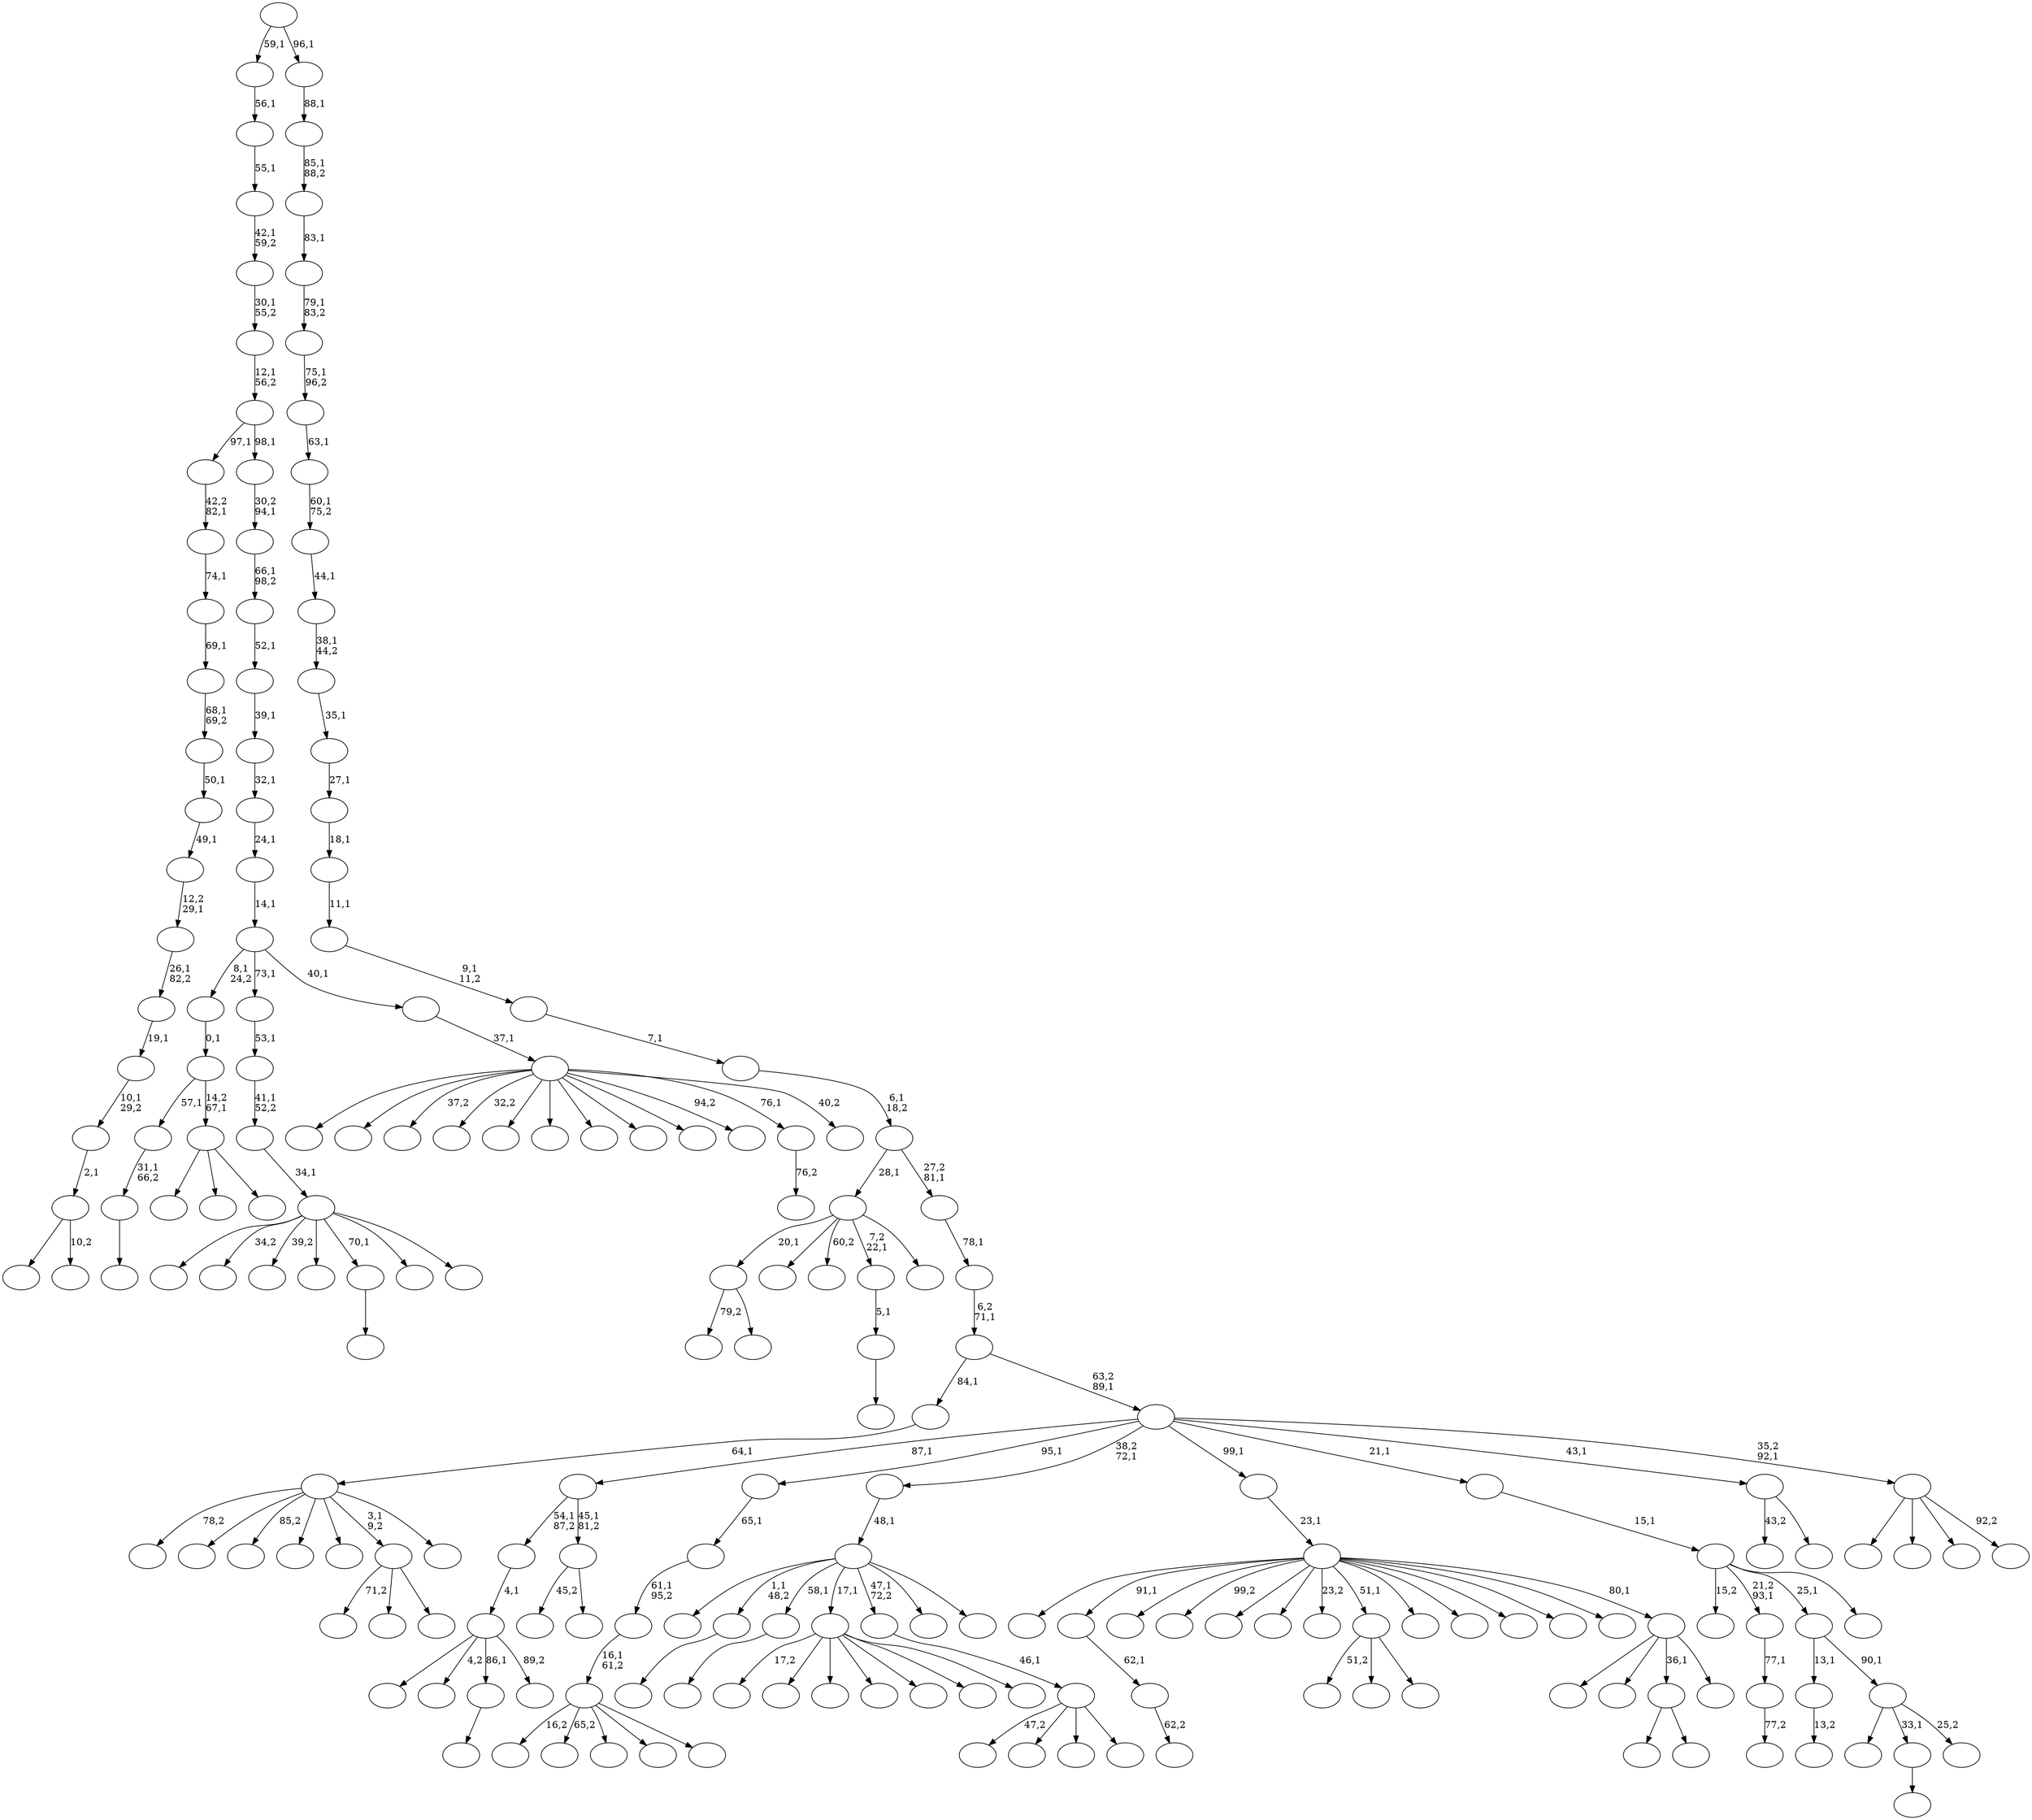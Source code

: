 digraph T {
	200 [label=""]
	199 [label=""]
	198 [label=""]
	197 [label=""]
	196 [label=""]
	195 [label=""]
	194 [label=""]
	193 [label=""]
	192 [label=""]
	191 [label=""]
	190 [label=""]
	189 [label=""]
	188 [label=""]
	187 [label=""]
	186 [label=""]
	185 [label=""]
	184 [label=""]
	183 [label=""]
	182 [label=""]
	181 [label=""]
	180 [label=""]
	179 [label=""]
	178 [label=""]
	177 [label=""]
	176 [label=""]
	175 [label=""]
	174 [label=""]
	173 [label=""]
	172 [label=""]
	171 [label=""]
	170 [label=""]
	169 [label=""]
	168 [label=""]
	167 [label=""]
	166 [label=""]
	165 [label=""]
	164 [label=""]
	163 [label=""]
	162 [label=""]
	161 [label=""]
	160 [label=""]
	159 [label=""]
	158 [label=""]
	157 [label=""]
	156 [label=""]
	155 [label=""]
	154 [label=""]
	153 [label=""]
	152 [label=""]
	151 [label=""]
	150 [label=""]
	149 [label=""]
	148 [label=""]
	147 [label=""]
	146 [label=""]
	145 [label=""]
	144 [label=""]
	143 [label=""]
	142 [label=""]
	141 [label=""]
	140 [label=""]
	139 [label=""]
	138 [label=""]
	137 [label=""]
	136 [label=""]
	135 [label=""]
	134 [label=""]
	133 [label=""]
	132 [label=""]
	131 [label=""]
	130 [label=""]
	129 [label=""]
	128 [label=""]
	127 [label=""]
	126 [label=""]
	125 [label=""]
	124 [label=""]
	123 [label=""]
	122 [label=""]
	121 [label=""]
	120 [label=""]
	119 [label=""]
	118 [label=""]
	117 [label=""]
	116 [label=""]
	115 [label=""]
	114 [label=""]
	113 [label=""]
	112 [label=""]
	111 [label=""]
	110 [label=""]
	109 [label=""]
	108 [label=""]
	107 [label=""]
	106 [label=""]
	105 [label=""]
	104 [label=""]
	103 [label=""]
	102 [label=""]
	101 [label=""]
	100 [label=""]
	99 [label=""]
	98 [label=""]
	97 [label=""]
	96 [label=""]
	95 [label=""]
	94 [label=""]
	93 [label=""]
	92 [label=""]
	91 [label=""]
	90 [label=""]
	89 [label=""]
	88 [label=""]
	87 [label=""]
	86 [label=""]
	85 [label=""]
	84 [label=""]
	83 [label=""]
	82 [label=""]
	81 [label=""]
	80 [label=""]
	79 [label=""]
	78 [label=""]
	77 [label=""]
	76 [label=""]
	75 [label=""]
	74 [label=""]
	73 [label=""]
	72 [label=""]
	71 [label=""]
	70 [label=""]
	69 [label=""]
	68 [label=""]
	67 [label=""]
	66 [label=""]
	65 [label=""]
	64 [label=""]
	63 [label=""]
	62 [label=""]
	61 [label=""]
	60 [label=""]
	59 [label=""]
	58 [label=""]
	57 [label=""]
	56 [label=""]
	55 [label=""]
	54 [label=""]
	53 [label=""]
	52 [label=""]
	51 [label=""]
	50 [label=""]
	49 [label=""]
	48 [label=""]
	47 [label=""]
	46 [label=""]
	45 [label=""]
	44 [label=""]
	43 [label=""]
	42 [label=""]
	41 [label=""]
	40 [label=""]
	39 [label=""]
	38 [label=""]
	37 [label=""]
	36 [label=""]
	35 [label=""]
	34 [label=""]
	33 [label=""]
	32 [label=""]
	31 [label=""]
	30 [label=""]
	29 [label=""]
	28 [label=""]
	27 [label=""]
	26 [label=""]
	25 [label=""]
	24 [label=""]
	23 [label=""]
	22 [label=""]
	21 [label=""]
	20 [label=""]
	19 [label=""]
	18 [label=""]
	17 [label=""]
	16 [label=""]
	15 [label=""]
	14 [label=""]
	13 [label=""]
	12 [label=""]
	11 [label=""]
	10 [label=""]
	9 [label=""]
	8 [label=""]
	7 [label=""]
	6 [label=""]
	5 [label=""]
	4 [label=""]
	3 [label=""]
	2 [label=""]
	1 [label=""]
	0 [label=""]
	195 -> 196 [label=""]
	194 -> 195 [label="31,1\n66,2"]
	180 -> 181 [label=""]
	176 -> 178 [label="79,2"]
	176 -> 177 [label=""]
	171 -> 172 [label="77,2"]
	170 -> 171 [label="77,1"]
	167 -> 168 [label="62,2"]
	166 -> 167 [label="62,1"]
	161 -> 192 [label=""]
	161 -> 162 [label="10,2"]
	160 -> 161 [label="2,1"]
	159 -> 160 [label="10,1\n29,2"]
	158 -> 159 [label="19,1"]
	157 -> 158 [label="26,1\n82,2"]
	156 -> 157 [label="12,2\n29,1"]
	155 -> 156 [label="49,1"]
	154 -> 155 [label="50,1"]
	153 -> 154 [label="68,1\n69,2"]
	152 -> 153 [label="69,1"]
	151 -> 152 [label="74,1"]
	150 -> 151 [label="42,2\n82,1"]
	146 -> 147 [label=""]
	142 -> 143 [label=""]
	139 -> 140 [label=""]
	129 -> 130 [label=""]
	128 -> 129 [label="5,1"]
	124 -> 198 [label=""]
	124 -> 197 [label="4,2"]
	124 -> 180 [label="86,1"]
	124 -> 125 [label="89,2"]
	123 -> 124 [label="4,1"]
	117 -> 176 [label="20,1"]
	117 -> 163 [label=""]
	117 -> 137 [label="60,2"]
	117 -> 128 [label="7,2\n22,1"]
	117 -> 118 [label=""]
	111 -> 112 [label=""]
	108 -> 186 [label="51,2"]
	108 -> 126 [label=""]
	108 -> 109 [label=""]
	104 -> 105 [label="13,2"]
	97 -> 193 [label=""]
	97 -> 119 [label=""]
	97 -> 98 [label=""]
	96 -> 194 [label="57,1"]
	96 -> 97 [label="14,2\n67,1"]
	95 -> 96 [label="0,1"]
	92 -> 175 [label="17,2"]
	92 -> 169 [label=""]
	92 -> 136 [label=""]
	92 -> 131 [label=""]
	92 -> 121 [label=""]
	92 -> 115 [label=""]
	92 -> 93 [label=""]
	88 -> 144 [label="47,2"]
	88 -> 99 [label=""]
	88 -> 90 [label=""]
	88 -> 89 [label=""]
	87 -> 88 [label="46,1"]
	82 -> 188 [label="45,2"]
	82 -> 83 [label=""]
	81 -> 123 [label="54,1\n87,2"]
	81 -> 82 [label="45,1\n81,2"]
	77 -> 199 [label="16,2"]
	77 -> 149 [label="65,2"]
	77 -> 134 [label=""]
	77 -> 110 [label=""]
	77 -> 78 [label=""]
	76 -> 77 [label="16,1\n61,2"]
	75 -> 76 [label="61,1\n95,2"]
	74 -> 75 [label="65,1"]
	72 -> 189 [label=""]
	72 -> 73 [label=""]
	67 -> 68 [label="76,2"]
	65 -> 122 [label="71,2"]
	65 -> 85 [label=""]
	65 -> 66 [label=""]
	62 -> 200 [label=""]
	62 -> 191 [label="34,2"]
	62 -> 190 [label="39,2"]
	62 -> 141 [label=""]
	62 -> 111 [label="70,1"]
	62 -> 79 [label=""]
	62 -> 63 [label=""]
	61 -> 62 [label="34,1"]
	60 -> 61 [label="41,1\n52,2"]
	59 -> 60 [label="53,1"]
	57 -> 174 [label=""]
	57 -> 173 [label=""]
	57 -> 165 [label="37,2"]
	57 -> 148 [label="32,2"]
	57 -> 138 [label=""]
	57 -> 106 [label=""]
	57 -> 103 [label=""]
	57 -> 102 [label=""]
	57 -> 100 [label=""]
	57 -> 70 [label="94,2"]
	57 -> 67 [label="76,1"]
	57 -> 58 [label="40,2"]
	56 -> 57 [label="37,1"]
	55 -> 95 [label="8,1\n24,2"]
	55 -> 59 [label="73,1"]
	55 -> 56 [label="40,1"]
	54 -> 55 [label="14,1"]
	53 -> 54 [label="24,1"]
	52 -> 53 [label="32,1"]
	51 -> 52 [label="39,1"]
	50 -> 51 [label="52,1"]
	49 -> 50 [label="66,1\n98,2"]
	48 -> 49 [label="30,2\n94,1"]
	47 -> 150 [label="97,1"]
	47 -> 48 [label="98,1"]
	46 -> 47 [label="12,1\n56,2"]
	45 -> 46 [label="30,1\n55,2"]
	44 -> 45 [label="42,1\n59,2"]
	43 -> 44 [label="55,1"]
	42 -> 43 [label="56,1"]
	40 -> 164 [label=""]
	40 -> 142 [label="33,1"]
	40 -> 41 [label="25,2"]
	39 -> 104 [label="13,1"]
	39 -> 40 [label="90,1"]
	37 -> 182 [label=""]
	37 -> 146 [label="1,1\n48,2"]
	37 -> 139 [label="58,1"]
	37 -> 92 [label="17,1"]
	37 -> 87 [label="47,1\n72,2"]
	37 -> 69 [label=""]
	37 -> 38 [label=""]
	36 -> 37 [label="48,1"]
	34 -> 185 [label="78,2"]
	34 -> 183 [label=""]
	34 -> 120 [label="85,2"]
	34 -> 114 [label=""]
	34 -> 101 [label=""]
	34 -> 65 [label="3,1\n9,2"]
	34 -> 35 [label=""]
	33 -> 34 [label="64,1"]
	31 -> 179 [label=""]
	31 -> 127 [label=""]
	31 -> 72 [label="36,1"]
	31 -> 32 [label=""]
	30 -> 187 [label=""]
	30 -> 166 [label="91,1"]
	30 -> 145 [label=""]
	30 -> 135 [label="99,2"]
	30 -> 133 [label=""]
	30 -> 116 [label=""]
	30 -> 113 [label="23,2"]
	30 -> 108 [label="51,1"]
	30 -> 107 [label=""]
	30 -> 94 [label=""]
	30 -> 91 [label=""]
	30 -> 86 [label=""]
	30 -> 80 [label=""]
	30 -> 31 [label="80,1"]
	29 -> 30 [label="23,1"]
	27 -> 184 [label="15,2"]
	27 -> 170 [label="21,2\n93,1"]
	27 -> 39 [label="25,1"]
	27 -> 28 [label=""]
	26 -> 27 [label="15,1"]
	24 -> 64 [label="43,2"]
	24 -> 25 [label=""]
	22 -> 132 [label=""]
	22 -> 84 [label=""]
	22 -> 71 [label=""]
	22 -> 23 [label="92,2"]
	21 -> 81 [label="87,1"]
	21 -> 74 [label="95,1"]
	21 -> 36 [label="38,2\n72,1"]
	21 -> 29 [label="99,1"]
	21 -> 26 [label="21,1"]
	21 -> 24 [label="43,1"]
	21 -> 22 [label="35,2\n92,1"]
	20 -> 33 [label="84,1"]
	20 -> 21 [label="63,2\n89,1"]
	19 -> 20 [label="6,2\n71,1"]
	18 -> 19 [label="78,1"]
	17 -> 117 [label="28,1"]
	17 -> 18 [label="27,2\n81,1"]
	16 -> 17 [label="6,1\n18,2"]
	15 -> 16 [label="7,1"]
	14 -> 15 [label="9,1\n11,2"]
	13 -> 14 [label="11,1"]
	12 -> 13 [label="18,1"]
	11 -> 12 [label="27,1"]
	10 -> 11 [label="35,1"]
	9 -> 10 [label="38,1\n44,2"]
	8 -> 9 [label="44,1"]
	7 -> 8 [label="60,1\n75,2"]
	6 -> 7 [label="63,1"]
	5 -> 6 [label="75,1\n96,2"]
	4 -> 5 [label="79,1\n83,2"]
	3 -> 4 [label="83,1"]
	2 -> 3 [label="85,1\n88,2"]
	1 -> 2 [label="88,1"]
	0 -> 42 [label="59,1"]
	0 -> 1 [label="96,1"]
}

